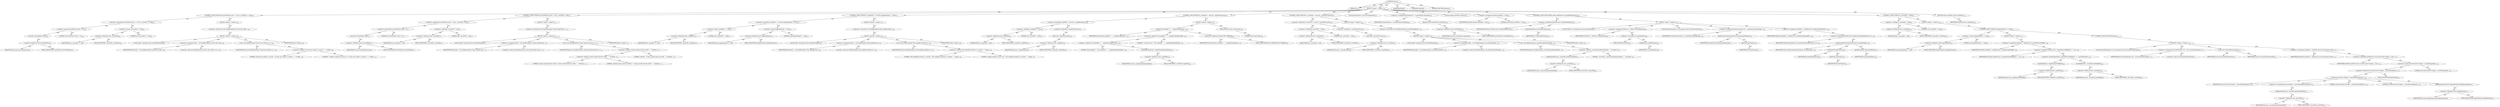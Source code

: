digraph "eval" {  
"111669149703" [label = <(METHOD,eval)<SUB>167</SUB>> ]
"115964116993" [label = <(PARAM,this)<SUB>167</SUB>> ]
"25769803785" [label = <(BLOCK,&lt;empty&gt;,&lt;empty&gt;)<SUB>167</SUB>> ]
"47244640257" [label = <(CONTROL_STRUCTURE,IF,if (sourceFileSets.size() == 0 &amp;&amp; _sourceFile == null))<SUB>168</SUB>> ]
"30064771100" [label = <(&lt;operator&gt;.logicalAnd,sourceFileSets.size() == 0 &amp;&amp; _sourceFile == null)<SUB>168</SUB>> ]
"30064771101" [label = <(&lt;operator&gt;.equals,sourceFileSets.size() == 0)<SUB>168</SUB>> ]
"30064771102" [label = <(size,this.sourceFileSets.size())<SUB>168</SUB>> ]
"30064771103" [label = <(&lt;operator&gt;.fieldAccess,this.sourceFileSets)<SUB>168</SUB>> ]
"68719476769" [label = <(IDENTIFIER,this,this.sourceFileSets.size())> ]
"55834574859" [label = <(FIELD_IDENTIFIER,sourceFileSets,sourceFileSets)<SUB>168</SUB>> ]
"90194313220" [label = <(LITERAL,0,sourceFileSets.size() == 0)<SUB>168</SUB>> ]
"30064771104" [label = <(&lt;operator&gt;.equals,_sourceFile == null)<SUB>168</SUB>> ]
"30064771105" [label = <(&lt;operator&gt;.fieldAccess,this._sourceFile)<SUB>168</SUB>> ]
"68719476770" [label = <(IDENTIFIER,this,_sourceFile == null)> ]
"55834574860" [label = <(FIELD_IDENTIFIER,_sourceFile,_sourceFile)<SUB>168</SUB>> ]
"90194313221" [label = <(LITERAL,null,_sourceFile == null)<SUB>168</SUB>> ]
"25769803786" [label = <(BLOCK,&lt;empty&gt;,&lt;empty&gt;)<SUB>168</SUB>> ]
"30064771106" [label = <(&lt;operator&gt;.throw,throw new BuildException(&quot;At least one srcfile ...)<SUB>169</SUB>> ]
"25769803787" [label = <(BLOCK,&lt;empty&gt;,&lt;empty&gt;)<SUB>169</SUB>> ]
"94489280513" [label = <(LOCAL,$obj1: org.apache.tools.ant.BuildException)<SUB>169</SUB>> ]
"30064771107" [label = <(&lt;operator&gt;.assignment,$obj1 = new BuildException(&quot;At least one srcfil...)<SUB>169</SUB>> ]
"68719476771" [label = <(IDENTIFIER,$obj1,$obj1 = new BuildException(&quot;At least one srcfil...)<SUB>169</SUB>> ]
"30064771108" [label = <(&lt;operator&gt;.alloc,new BuildException(&quot;At least one srcfile or a n...)<SUB>169</SUB>> ]
"30064771109" [label = <(&lt;init&gt;,new BuildException(&quot;At least one srcfile or a n...)<SUB>169</SUB>> ]
"68719476772" [label = <(IDENTIFIER,$obj1,new BuildException(&quot;At least one srcfile or a n...)<SUB>169</SUB>> ]
"30064771110" [label = <(&lt;operator&gt;.addition,&quot;At least one srcfile or a nested &quot; + &quot;&lt;srcfile...)<SUB>169</SUB>> ]
"90194313222" [label = <(LITERAL,&quot;At least one srcfile or a nested &quot;,&quot;At least one srcfile or a nested &quot; + &quot;&lt;srcfile...)<SUB>169</SUB>> ]
"90194313223" [label = <(LITERAL,&quot;&lt;srcfiles&gt; element must be set.&quot;,&quot;At least one srcfile or a nested &quot; + &quot;&lt;srcfile...)<SUB>170</SUB>> ]
"68719476773" [label = <(IDENTIFIER,$obj1,&lt;empty&gt;)<SUB>169</SUB>> ]
"47244640258" [label = <(CONTROL_STRUCTURE,IF,if (sourceFileSets.size() &gt; 0 &amp;&amp; _sourceFile != null))<SUB>173</SUB>> ]
"30064771111" [label = <(&lt;operator&gt;.logicalAnd,sourceFileSets.size() &gt; 0 &amp;&amp; _sourceFile != null)<SUB>173</SUB>> ]
"30064771112" [label = <(&lt;operator&gt;.greaterThan,sourceFileSets.size() &gt; 0)<SUB>173</SUB>> ]
"30064771113" [label = <(size,this.sourceFileSets.size())<SUB>173</SUB>> ]
"30064771114" [label = <(&lt;operator&gt;.fieldAccess,this.sourceFileSets)<SUB>173</SUB>> ]
"68719476774" [label = <(IDENTIFIER,this,this.sourceFileSets.size())> ]
"55834574861" [label = <(FIELD_IDENTIFIER,sourceFileSets,sourceFileSets)<SUB>173</SUB>> ]
"90194313224" [label = <(LITERAL,0,sourceFileSets.size() &gt; 0)<SUB>173</SUB>> ]
"30064771115" [label = <(&lt;operator&gt;.notEquals,_sourceFile != null)<SUB>173</SUB>> ]
"30064771116" [label = <(&lt;operator&gt;.fieldAccess,this._sourceFile)<SUB>173</SUB>> ]
"68719476775" [label = <(IDENTIFIER,this,_sourceFile != null)> ]
"55834574862" [label = <(FIELD_IDENTIFIER,_sourceFile,_sourceFile)<SUB>173</SUB>> ]
"90194313225" [label = <(LITERAL,null,_sourceFile != null)<SUB>173</SUB>> ]
"25769803788" [label = <(BLOCK,&lt;empty&gt;,&lt;empty&gt;)<SUB>173</SUB>> ]
"30064771117" [label = <(&lt;operator&gt;.throw,throw new BuildException(&quot;Cannot specify both t...)<SUB>174</SUB>> ]
"25769803789" [label = <(BLOCK,&lt;empty&gt;,&lt;empty&gt;)<SUB>174</SUB>> ]
"94489280514" [label = <(LOCAL,$obj2: org.apache.tools.ant.BuildException)<SUB>174</SUB>> ]
"30064771118" [label = <(&lt;operator&gt;.assignment,$obj2 = new BuildException(&quot;Cannot specify both...)<SUB>174</SUB>> ]
"68719476776" [label = <(IDENTIFIER,$obj2,$obj2 = new BuildException(&quot;Cannot specify both...)<SUB>174</SUB>> ]
"30064771119" [label = <(&lt;operator&gt;.alloc,new BuildException(&quot;Cannot specify both the src...)<SUB>174</SUB>> ]
"30064771120" [label = <(&lt;init&gt;,new BuildException(&quot;Cannot specify both the src...)<SUB>174</SUB>> ]
"68719476777" [label = <(IDENTIFIER,$obj2,new BuildException(&quot;Cannot specify both the src...)<SUB>174</SUB>> ]
"30064771121" [label = <(&lt;operator&gt;.addition,&quot;Cannot specify both the srcfile &quot; + &quot;attribute...)<SUB>174</SUB>> ]
"30064771122" [label = <(&lt;operator&gt;.addition,&quot;Cannot specify both the srcfile &quot; + &quot;attribute...)<SUB>174</SUB>> ]
"90194313226" [label = <(LITERAL,&quot;Cannot specify both the srcfile &quot;,&quot;Cannot specify both the srcfile &quot; + &quot;attribute...)<SUB>174</SUB>> ]
"90194313227" [label = <(LITERAL,&quot;attribute and a nested &lt;srcfiles&gt; &quot;,&quot;Cannot specify both the srcfile &quot; + &quot;attribute...)<SUB>175</SUB>> ]
"90194313228" [label = <(LITERAL,&quot;element.&quot;,&quot;Cannot specify both the srcfile &quot; + &quot;attribute...)<SUB>176</SUB>> ]
"68719476778" [label = <(IDENTIFIER,$obj2,&lt;empty&gt;)<SUB>174</SUB>> ]
"47244640259" [label = <(CONTROL_STRUCTURE,IF,if (_targetFile == null &amp;&amp; mapperElement == null))<SUB>179</SUB>> ]
"30064771123" [label = <(&lt;operator&gt;.logicalAnd,_targetFile == null &amp;&amp; mapperElement == null)<SUB>179</SUB>> ]
"30064771124" [label = <(&lt;operator&gt;.equals,_targetFile == null)<SUB>179</SUB>> ]
"30064771125" [label = <(&lt;operator&gt;.fieldAccess,this._targetFile)<SUB>179</SUB>> ]
"68719476779" [label = <(IDENTIFIER,this,_targetFile == null)> ]
"55834574863" [label = <(FIELD_IDENTIFIER,_targetFile,_targetFile)<SUB>179</SUB>> ]
"90194313229" [label = <(LITERAL,null,_targetFile == null)<SUB>179</SUB>> ]
"30064771126" [label = <(&lt;operator&gt;.equals,mapperElement == null)<SUB>179</SUB>> ]
"30064771127" [label = <(&lt;operator&gt;.fieldAccess,this.mapperElement)<SUB>179</SUB>> ]
"68719476780" [label = <(IDENTIFIER,this,mapperElement == null)> ]
"55834574864" [label = <(FIELD_IDENTIFIER,mapperElement,mapperElement)<SUB>179</SUB>> ]
"90194313230" [label = <(LITERAL,null,mapperElement == null)<SUB>179</SUB>> ]
"25769803790" [label = <(BLOCK,&lt;empty&gt;,&lt;empty&gt;)<SUB>179</SUB>> ]
"30064771128" [label = <(&lt;operator&gt;.throw,throw new BuildException(&quot;The targetfile attrib...)<SUB>180</SUB>> ]
"25769803791" [label = <(BLOCK,&lt;empty&gt;,&lt;empty&gt;)<SUB>180</SUB>> ]
"94489280515" [label = <(LOCAL,$obj3: org.apache.tools.ant.BuildException)<SUB>180</SUB>> ]
"30064771129" [label = <(&lt;operator&gt;.assignment,$obj3 = new BuildException(&quot;The targetfile attr...)<SUB>180</SUB>> ]
"68719476781" [label = <(IDENTIFIER,$obj3,$obj3 = new BuildException(&quot;The targetfile attr...)<SUB>180</SUB>> ]
"30064771130" [label = <(&lt;operator&gt;.alloc,new BuildException(&quot;The targetfile attribute or...)<SUB>180</SUB>> ]
"30064771131" [label = <(&lt;init&gt;,new BuildException(&quot;The targetfile attribute or...)<SUB>180</SUB>> ]
"68719476782" [label = <(IDENTIFIER,$obj3,new BuildException(&quot;The targetfile attribute or...)<SUB>180</SUB>> ]
"30064771132" [label = <(&lt;operator&gt;.addition,&quot;The targetfile attribute or a nested &quot; + &quot;mapp...)<SUB>180</SUB>> ]
"90194313231" [label = <(LITERAL,&quot;The targetfile attribute or a nested &quot;,&quot;The targetfile attribute or a nested &quot; + &quot;mapp...)<SUB>180</SUB>> ]
"90194313232" [label = <(LITERAL,&quot;mapper element must be set.&quot;,&quot;The targetfile attribute or a nested &quot; + &quot;mapp...)<SUB>181</SUB>> ]
"68719476783" [label = <(IDENTIFIER,$obj3,&lt;empty&gt;)<SUB>180</SUB>> ]
"47244640260" [label = <(CONTROL_STRUCTURE,IF,if (_targetFile != null &amp;&amp; !_targetFile.exists()))<SUB>185</SUB>> ]
"30064771133" [label = <(&lt;operator&gt;.logicalAnd,_targetFile != null &amp;&amp; !_targetFile.exists())<SUB>185</SUB>> ]
"30064771134" [label = <(&lt;operator&gt;.notEquals,_targetFile != null)<SUB>185</SUB>> ]
"30064771135" [label = <(&lt;operator&gt;.fieldAccess,this._targetFile)<SUB>185</SUB>> ]
"68719476784" [label = <(IDENTIFIER,this,_targetFile != null)> ]
"55834574865" [label = <(FIELD_IDENTIFIER,_targetFile,_targetFile)<SUB>185</SUB>> ]
"90194313233" [label = <(LITERAL,null,_targetFile != null)<SUB>185</SUB>> ]
"30064771136" [label = <(&lt;operator&gt;.logicalNot,!_targetFile.exists())<SUB>185</SUB>> ]
"30064771137" [label = <(exists,this._targetFile.exists())<SUB>185</SUB>> ]
"30064771138" [label = <(&lt;operator&gt;.fieldAccess,this._targetFile)<SUB>185</SUB>> ]
"68719476785" [label = <(IDENTIFIER,this,this._targetFile.exists())> ]
"55834574866" [label = <(FIELD_IDENTIFIER,_targetFile,_targetFile)<SUB>185</SUB>> ]
"25769803792" [label = <(BLOCK,&lt;empty&gt;,&lt;empty&gt;)<SUB>185</SUB>> ]
"30064771139" [label = <(log,log(&quot;The targetfile \&quot;&quot; + _targetFile.getAbsolu...)<SUB>186</SUB>> ]
"68719476738" [label = <(IDENTIFIER,this,log(&quot;The targetfile \&quot;&quot; + _targetFile.getAbsolu...)<SUB>186</SUB>> ]
"30064771140" [label = <(&lt;operator&gt;.addition,&quot;The targetfile \&quot;&quot; + _targetFile.getAbsolutePa...)<SUB>186</SUB>> ]
"30064771141" [label = <(&lt;operator&gt;.addition,&quot;The targetfile \&quot;&quot; + _targetFile.getAbsolutePa...)<SUB>186</SUB>> ]
"90194313234" [label = <(LITERAL,&quot;The targetfile \&quot;&quot;,&quot;The targetfile \&quot;&quot; + _targetFile.getAbsolutePa...)<SUB>186</SUB>> ]
"30064771142" [label = <(getAbsolutePath,this._targetFile.getAbsolutePath())<SUB>186</SUB>> ]
"30064771143" [label = <(&lt;operator&gt;.fieldAccess,this._targetFile)<SUB>186</SUB>> ]
"68719476786" [label = <(IDENTIFIER,this,this._targetFile.getAbsolutePath())> ]
"55834574867" [label = <(FIELD_IDENTIFIER,_targetFile,_targetFile)<SUB>186</SUB>> ]
"90194313235" [label = <(LITERAL,&quot;\&quot; does not exist.&quot;,&quot;The targetfile \&quot;&quot; + _targetFile.getAbsolutePa...)<SUB>187</SUB>> ]
"30064771144" [label = <(&lt;operator&gt;.fieldAccess,Project.MSG_VERBOSE)<SUB>187</SUB>> ]
"68719476787" [label = <(IDENTIFIER,Project,log(&quot;The targetfile \&quot;&quot; + _targetFile.getAbsolu...)<SUB>187</SUB>> ]
"55834574868" [label = <(FIELD_IDENTIFIER,MSG_VERBOSE,MSG_VERBOSE)<SUB>187</SUB>> ]
"146028888066" [label = <(RETURN,return false;,return false;)<SUB>188</SUB>> ]
"90194313236" [label = <(LITERAL,false,return false;)<SUB>188</SUB>> ]
"47244640261" [label = <(CONTROL_STRUCTURE,IF,if (_sourceFile != null &amp;&amp; !_sourceFile.exists()))<SUB>192</SUB>> ]
"30064771145" [label = <(&lt;operator&gt;.logicalAnd,_sourceFile != null &amp;&amp; !_sourceFile.exists())<SUB>192</SUB>> ]
"30064771146" [label = <(&lt;operator&gt;.notEquals,_sourceFile != null)<SUB>192</SUB>> ]
"30064771147" [label = <(&lt;operator&gt;.fieldAccess,this._sourceFile)<SUB>192</SUB>> ]
"68719476788" [label = <(IDENTIFIER,this,_sourceFile != null)> ]
"55834574869" [label = <(FIELD_IDENTIFIER,_sourceFile,_sourceFile)<SUB>192</SUB>> ]
"90194313237" [label = <(LITERAL,null,_sourceFile != null)<SUB>192</SUB>> ]
"30064771148" [label = <(&lt;operator&gt;.logicalNot,!_sourceFile.exists())<SUB>192</SUB>> ]
"30064771149" [label = <(exists,this._sourceFile.exists())<SUB>192</SUB>> ]
"30064771150" [label = <(&lt;operator&gt;.fieldAccess,this._sourceFile)<SUB>192</SUB>> ]
"68719476789" [label = <(IDENTIFIER,this,this._sourceFile.exists())> ]
"55834574870" [label = <(FIELD_IDENTIFIER,_sourceFile,_sourceFile)<SUB>192</SUB>> ]
"25769803793" [label = <(BLOCK,&lt;empty&gt;,&lt;empty&gt;)<SUB>192</SUB>> ]
"30064771151" [label = <(&lt;operator&gt;.throw,throw new BuildException(_sourceFile.getAbsolut...)<SUB>193</SUB>> ]
"25769803794" [label = <(BLOCK,&lt;empty&gt;,&lt;empty&gt;)<SUB>193</SUB>> ]
"94489280516" [label = <(LOCAL,$obj4: org.apache.tools.ant.BuildException)<SUB>193</SUB>> ]
"30064771152" [label = <(&lt;operator&gt;.assignment,$obj4 = new BuildException(_sourceFile.getAbsol...)<SUB>193</SUB>> ]
"68719476790" [label = <(IDENTIFIER,$obj4,$obj4 = new BuildException(_sourceFile.getAbsol...)<SUB>193</SUB>> ]
"30064771153" [label = <(&lt;operator&gt;.alloc,new BuildException(_sourceFile.getAbsolutePath(...)<SUB>193</SUB>> ]
"30064771154" [label = <(&lt;init&gt;,new BuildException(_sourceFile.getAbsolutePath(...)<SUB>193</SUB>> ]
"68719476791" [label = <(IDENTIFIER,$obj4,new BuildException(_sourceFile.getAbsolutePath(...)<SUB>193</SUB>> ]
"30064771155" [label = <(&lt;operator&gt;.addition,_sourceFile.getAbsolutePath() + &quot; not found.&quot;)<SUB>193</SUB>> ]
"30064771156" [label = <(getAbsolutePath,this._sourceFile.getAbsolutePath())<SUB>193</SUB>> ]
"30064771157" [label = <(&lt;operator&gt;.fieldAccess,this._sourceFile)<SUB>193</SUB>> ]
"68719476792" [label = <(IDENTIFIER,this,this._sourceFile.getAbsolutePath())> ]
"55834574871" [label = <(FIELD_IDENTIFIER,_sourceFile,_sourceFile)<SUB>193</SUB>> ]
"90194313238" [label = <(LITERAL,&quot; not found.&quot;,_sourceFile.getAbsolutePath() + &quot; not found.&quot;)<SUB>194</SUB>> ]
"68719476793" [label = <(IDENTIFIER,$obj4,&lt;empty&gt;)<SUB>193</SUB>> ]
"94489280517" [label = <(LOCAL,Enumeration e: java.util.Enumeration)<SUB>197</SUB>> ]
"30064771158" [label = <(&lt;operator&gt;.assignment,Enumeration e = sourceFileSets.elements())<SUB>197</SUB>> ]
"68719476794" [label = <(IDENTIFIER,e,Enumeration e = sourceFileSets.elements())<SUB>197</SUB>> ]
"30064771159" [label = <(elements,this.sourceFileSets.elements())<SUB>197</SUB>> ]
"30064771160" [label = <(&lt;operator&gt;.fieldAccess,this.sourceFileSets)<SUB>197</SUB>> ]
"68719476795" [label = <(IDENTIFIER,this,this.sourceFileSets.elements())> ]
"55834574872" [label = <(FIELD_IDENTIFIER,sourceFileSets,sourceFileSets)<SUB>197</SUB>> ]
"94489280518" [label = <(LOCAL,boolean upToDate: boolean)<SUB>198</SUB>> ]
"30064771161" [label = <(&lt;operator&gt;.assignment,boolean upToDate = true)<SUB>198</SUB>> ]
"68719476796" [label = <(IDENTIFIER,upToDate,boolean upToDate = true)<SUB>198</SUB>> ]
"90194313239" [label = <(LITERAL,true,boolean upToDate = true)<SUB>198</SUB>> ]
"47244640262" [label = <(CONTROL_STRUCTURE,WHILE,while (upToDate &amp;&amp; e.hasMoreElements()))<SUB>199</SUB>> ]
"30064771162" [label = <(&lt;operator&gt;.logicalAnd,upToDate &amp;&amp; e.hasMoreElements())<SUB>199</SUB>> ]
"68719476797" [label = <(IDENTIFIER,upToDate,upToDate &amp;&amp; e.hasMoreElements())<SUB>199</SUB>> ]
"30064771163" [label = <(hasMoreElements,e.hasMoreElements())<SUB>199</SUB>> ]
"68719476798" [label = <(IDENTIFIER,e,e.hasMoreElements())<SUB>199</SUB>> ]
"25769803795" [label = <(BLOCK,&lt;empty&gt;,&lt;empty&gt;)<SUB>199</SUB>> ]
"94489280519" [label = <(LOCAL,FileSet fs: org.apache.tools.ant.types.FileSet)<SUB>200</SUB>> ]
"30064771164" [label = <(&lt;operator&gt;.assignment,FileSet fs = (FileSet) e.nextElement())<SUB>200</SUB>> ]
"68719476799" [label = <(IDENTIFIER,fs,FileSet fs = (FileSet) e.nextElement())<SUB>200</SUB>> ]
"30064771165" [label = <(&lt;operator&gt;.cast,(FileSet) e.nextElement())<SUB>200</SUB>> ]
"180388626432" [label = <(TYPE_REF,FileSet,FileSet)<SUB>200</SUB>> ]
"30064771166" [label = <(nextElement,e.nextElement())<SUB>200</SUB>> ]
"68719476800" [label = <(IDENTIFIER,e,e.nextElement())<SUB>200</SUB>> ]
"94489280520" [label = <(LOCAL,DirectoryScanner ds: org.apache.tools.ant.DirectoryScanner)<SUB>201</SUB>> ]
"30064771167" [label = <(&lt;operator&gt;.assignment,DirectoryScanner ds = fs.getDirectoryScanner(ge...)<SUB>201</SUB>> ]
"68719476801" [label = <(IDENTIFIER,ds,DirectoryScanner ds = fs.getDirectoryScanner(ge...)<SUB>201</SUB>> ]
"30064771168" [label = <(getDirectoryScanner,getDirectoryScanner(getProject()))<SUB>201</SUB>> ]
"68719476802" [label = <(IDENTIFIER,fs,getDirectoryScanner(getProject()))<SUB>201</SUB>> ]
"30064771169" [label = <(getProject,getProject())<SUB>201</SUB>> ]
"68719476739" [label = <(IDENTIFIER,this,getProject())<SUB>201</SUB>> ]
"30064771170" [label = <(&lt;operator&gt;.assignment,upToDate = upToDate &amp;&amp; scanDir(fs.getDir(getPro...)<SUB>202</SUB>> ]
"68719476803" [label = <(IDENTIFIER,upToDate,upToDate = upToDate &amp;&amp; scanDir(fs.getDir(getPro...)<SUB>202</SUB>> ]
"30064771171" [label = <(&lt;operator&gt;.logicalAnd,upToDate &amp;&amp; scanDir(fs.getDir(getProject()), ds...)<SUB>202</SUB>> ]
"68719476804" [label = <(IDENTIFIER,upToDate,upToDate &amp;&amp; scanDir(fs.getDir(getProject()), ds...)<SUB>202</SUB>> ]
"30064771172" [label = <(scanDir,scanDir(fs.getDir(getProject()), ds.getIncluded...)<SUB>202</SUB>> ]
"68719476741" [label = <(IDENTIFIER,this,scanDir(fs.getDir(getProject()), ds.getIncluded...)<SUB>202</SUB>> ]
"30064771173" [label = <(getDir,getDir(getProject()))<SUB>202</SUB>> ]
"68719476805" [label = <(IDENTIFIER,fs,getDir(getProject()))<SUB>202</SUB>> ]
"30064771174" [label = <(getProject,getProject())<SUB>202</SUB>> ]
"68719476740" [label = <(IDENTIFIER,this,getProject())<SUB>202</SUB>> ]
"30064771175" [label = <(getIncludedFiles,getIncludedFiles())<SUB>203</SUB>> ]
"68719476806" [label = <(IDENTIFIER,ds,getIncludedFiles())<SUB>203</SUB>> ]
"47244640263" [label = <(CONTROL_STRUCTURE,IF,if (_sourceFile != null))<SUB>206</SUB>> ]
"30064771176" [label = <(&lt;operator&gt;.notEquals,_sourceFile != null)<SUB>206</SUB>> ]
"30064771177" [label = <(&lt;operator&gt;.fieldAccess,this._sourceFile)<SUB>206</SUB>> ]
"68719476807" [label = <(IDENTIFIER,this,_sourceFile != null)> ]
"55834574873" [label = <(FIELD_IDENTIFIER,_sourceFile,_sourceFile)<SUB>206</SUB>> ]
"90194313240" [label = <(LITERAL,null,_sourceFile != null)<SUB>206</SUB>> ]
"25769803796" [label = <(BLOCK,&lt;empty&gt;,&lt;empty&gt;)<SUB>206</SUB>> ]
"47244640264" [label = <(CONTROL_STRUCTURE,IF,if (mapperElement == null))<SUB>207</SUB>> ]
"30064771178" [label = <(&lt;operator&gt;.equals,mapperElement == null)<SUB>207</SUB>> ]
"30064771179" [label = <(&lt;operator&gt;.fieldAccess,this.mapperElement)<SUB>207</SUB>> ]
"68719476808" [label = <(IDENTIFIER,this,mapperElement == null)> ]
"55834574874" [label = <(FIELD_IDENTIFIER,mapperElement,mapperElement)<SUB>207</SUB>> ]
"90194313241" [label = <(LITERAL,null,mapperElement == null)<SUB>207</SUB>> ]
"25769803797" [label = <(BLOCK,&lt;empty&gt;,&lt;empty&gt;)<SUB>207</SUB>> ]
"30064771180" [label = <(&lt;operator&gt;.assignment,upToDate = upToDate &amp;&amp; (_targetFile.lastModifie...)<SUB>208</SUB>> ]
"68719476809" [label = <(IDENTIFIER,upToDate,upToDate = upToDate &amp;&amp; (_targetFile.lastModifie...)<SUB>208</SUB>> ]
"30064771181" [label = <(&lt;operator&gt;.logicalAnd,upToDate &amp;&amp; (_targetFile.lastModified() &gt;= _sou...)<SUB>208</SUB>> ]
"68719476810" [label = <(IDENTIFIER,upToDate,upToDate &amp;&amp; (_targetFile.lastModified() &gt;= _sou...)<SUB>208</SUB>> ]
"30064771182" [label = <(&lt;operator&gt;.greaterEqualsThan,_targetFile.lastModified() &gt;= _sourceFile.lastM...)<SUB>209</SUB>> ]
"30064771183" [label = <(lastModified,this._targetFile.lastModified())<SUB>209</SUB>> ]
"30064771184" [label = <(&lt;operator&gt;.fieldAccess,this._targetFile)<SUB>209</SUB>> ]
"68719476811" [label = <(IDENTIFIER,this,this._targetFile.lastModified())> ]
"55834574875" [label = <(FIELD_IDENTIFIER,_targetFile,_targetFile)<SUB>209</SUB>> ]
"30064771185" [label = <(lastModified,this._sourceFile.lastModified())<SUB>209</SUB>> ]
"30064771186" [label = <(&lt;operator&gt;.fieldAccess,this._sourceFile)<SUB>209</SUB>> ]
"68719476812" [label = <(IDENTIFIER,this,this._sourceFile.lastModified())> ]
"55834574876" [label = <(FIELD_IDENTIFIER,_sourceFile,_sourceFile)<SUB>209</SUB>> ]
"47244640265" [label = <(CONTROL_STRUCTURE,ELSE,else)<SUB>210</SUB>> ]
"25769803798" [label = <(BLOCK,&lt;empty&gt;,&lt;empty&gt;)<SUB>210</SUB>> ]
"94489280521" [label = <(LOCAL,SourceFileScanner sfs: org.apache.tools.ant.util.SourceFileScanner)<SUB>211</SUB>> ]
"30064771187" [label = <(&lt;operator&gt;.assignment,SourceFileScanner sfs = new SourceFileScanner(t...)<SUB>211</SUB>> ]
"68719476813" [label = <(IDENTIFIER,sfs,SourceFileScanner sfs = new SourceFileScanner(t...)<SUB>211</SUB>> ]
"30064771188" [label = <(&lt;operator&gt;.alloc,new SourceFileScanner(this))<SUB>211</SUB>> ]
"30064771189" [label = <(&lt;init&gt;,new SourceFileScanner(this))<SUB>211</SUB>> ]
"68719476814" [label = <(IDENTIFIER,sfs,new SourceFileScanner(this))<SUB>211</SUB>> ]
"68719476742" [label = <(IDENTIFIER,this,new SourceFileScanner(this))<SUB>211</SUB>> ]
"30064771190" [label = <(&lt;operator&gt;.assignment,upToDate = upToDate &amp;&amp; (sfs.restrict(new String...)<SUB>212</SUB>> ]
"68719476815" [label = <(IDENTIFIER,upToDate,upToDate = upToDate &amp;&amp; (sfs.restrict(new String...)<SUB>212</SUB>> ]
"30064771191" [label = <(&lt;operator&gt;.logicalAnd,upToDate &amp;&amp; (sfs.restrict(new String[] { _sourc...)<SUB>212</SUB>> ]
"68719476816" [label = <(IDENTIFIER,upToDate,upToDate &amp;&amp; (sfs.restrict(new String[] { _sourc...)<SUB>212</SUB>> ]
"30064771192" [label = <(&lt;operator&gt;.equals,sfs.restrict(new String[] { _sourceFile.getAbso...)<SUB>213</SUB>> ]
"30064771193" [label = <(&lt;operator&gt;.fieldAccess,sfs.restrict(new String[] { _sourceFile.getAbso...)<SUB>213</SUB>> ]
"30064771194" [label = <(restrict,restrict(new String[] { _sourceFile.getAbsolute...)<SUB>213</SUB>> ]
"68719476817" [label = <(IDENTIFIER,sfs,restrict(new String[] { _sourceFile.getAbsolute...)<SUB>213</SUB>> ]
"30064771195" [label = <(&lt;operator&gt;.arrayInitializer,new String[] { _sourceFile.getAbsolutePath() })<SUB>213</SUB>> ]
"30064771196" [label = <(getAbsolutePath,this._sourceFile.getAbsolutePath())<SUB>213</SUB>> ]
"30064771197" [label = <(&lt;operator&gt;.fieldAccess,this._sourceFile)<SUB>213</SUB>> ]
"68719476818" [label = <(IDENTIFIER,this,this._sourceFile.getAbsolutePath())> ]
"55834574877" [label = <(FIELD_IDENTIFIER,_sourceFile,_sourceFile)<SUB>213</SUB>> ]
"90194313242" [label = <(LITERAL,null,restrict(new String[] { _sourceFile.getAbsolute...)<SUB>214</SUB>> ]
"90194313243" [label = <(LITERAL,null,restrict(new String[] { _sourceFile.getAbsolute...)<SUB>214</SUB>> ]
"30064771198" [label = <(getImplementation,this.mapperElement.getImplementation())<SUB>215</SUB>> ]
"30064771199" [label = <(&lt;operator&gt;.fieldAccess,this.mapperElement)<SUB>215</SUB>> ]
"68719476819" [label = <(IDENTIFIER,this,this.mapperElement.getImplementation())> ]
"55834574878" [label = <(FIELD_IDENTIFIER,mapperElement,mapperElement)<SUB>215</SUB>> ]
"55834574879" [label = <(FIELD_IDENTIFIER,length,length)<SUB>215</SUB>> ]
"90194313244" [label = <(LITERAL,0,sfs.restrict(new String[] { _sourceFile.getAbso...)<SUB>215</SUB>> ]
"146028888067" [label = <(RETURN,return upToDate;,return upToDate;)<SUB>218</SUB>> ]
"68719476820" [label = <(IDENTIFIER,upToDate,return upToDate;)<SUB>218</SUB>> ]
"133143986196" [label = <(MODIFIER,PUBLIC)> ]
"133143986197" [label = <(MODIFIER,VIRTUAL)> ]
"128849018887" [label = <(METHOD_RETURN,boolean)<SUB>167</SUB>> ]
  "111669149703" -> "115964116993"  [ label = "AST: "] 
  "111669149703" -> "25769803785"  [ label = "AST: "] 
  "111669149703" -> "133143986196"  [ label = "AST: "] 
  "111669149703" -> "133143986197"  [ label = "AST: "] 
  "111669149703" -> "128849018887"  [ label = "AST: "] 
  "25769803785" -> "47244640257"  [ label = "AST: "] 
  "25769803785" -> "47244640258"  [ label = "AST: "] 
  "25769803785" -> "47244640259"  [ label = "AST: "] 
  "25769803785" -> "47244640260"  [ label = "AST: "] 
  "25769803785" -> "47244640261"  [ label = "AST: "] 
  "25769803785" -> "94489280517"  [ label = "AST: "] 
  "25769803785" -> "30064771158"  [ label = "AST: "] 
  "25769803785" -> "94489280518"  [ label = "AST: "] 
  "25769803785" -> "30064771161"  [ label = "AST: "] 
  "25769803785" -> "47244640262"  [ label = "AST: "] 
  "25769803785" -> "47244640263"  [ label = "AST: "] 
  "25769803785" -> "146028888067"  [ label = "AST: "] 
  "47244640257" -> "30064771100"  [ label = "AST: "] 
  "47244640257" -> "25769803786"  [ label = "AST: "] 
  "30064771100" -> "30064771101"  [ label = "AST: "] 
  "30064771100" -> "30064771104"  [ label = "AST: "] 
  "30064771101" -> "30064771102"  [ label = "AST: "] 
  "30064771101" -> "90194313220"  [ label = "AST: "] 
  "30064771102" -> "30064771103"  [ label = "AST: "] 
  "30064771103" -> "68719476769"  [ label = "AST: "] 
  "30064771103" -> "55834574859"  [ label = "AST: "] 
  "30064771104" -> "30064771105"  [ label = "AST: "] 
  "30064771104" -> "90194313221"  [ label = "AST: "] 
  "30064771105" -> "68719476770"  [ label = "AST: "] 
  "30064771105" -> "55834574860"  [ label = "AST: "] 
  "25769803786" -> "30064771106"  [ label = "AST: "] 
  "30064771106" -> "25769803787"  [ label = "AST: "] 
  "25769803787" -> "94489280513"  [ label = "AST: "] 
  "25769803787" -> "30064771107"  [ label = "AST: "] 
  "25769803787" -> "30064771109"  [ label = "AST: "] 
  "25769803787" -> "68719476773"  [ label = "AST: "] 
  "30064771107" -> "68719476771"  [ label = "AST: "] 
  "30064771107" -> "30064771108"  [ label = "AST: "] 
  "30064771109" -> "68719476772"  [ label = "AST: "] 
  "30064771109" -> "30064771110"  [ label = "AST: "] 
  "30064771110" -> "90194313222"  [ label = "AST: "] 
  "30064771110" -> "90194313223"  [ label = "AST: "] 
  "47244640258" -> "30064771111"  [ label = "AST: "] 
  "47244640258" -> "25769803788"  [ label = "AST: "] 
  "30064771111" -> "30064771112"  [ label = "AST: "] 
  "30064771111" -> "30064771115"  [ label = "AST: "] 
  "30064771112" -> "30064771113"  [ label = "AST: "] 
  "30064771112" -> "90194313224"  [ label = "AST: "] 
  "30064771113" -> "30064771114"  [ label = "AST: "] 
  "30064771114" -> "68719476774"  [ label = "AST: "] 
  "30064771114" -> "55834574861"  [ label = "AST: "] 
  "30064771115" -> "30064771116"  [ label = "AST: "] 
  "30064771115" -> "90194313225"  [ label = "AST: "] 
  "30064771116" -> "68719476775"  [ label = "AST: "] 
  "30064771116" -> "55834574862"  [ label = "AST: "] 
  "25769803788" -> "30064771117"  [ label = "AST: "] 
  "30064771117" -> "25769803789"  [ label = "AST: "] 
  "25769803789" -> "94489280514"  [ label = "AST: "] 
  "25769803789" -> "30064771118"  [ label = "AST: "] 
  "25769803789" -> "30064771120"  [ label = "AST: "] 
  "25769803789" -> "68719476778"  [ label = "AST: "] 
  "30064771118" -> "68719476776"  [ label = "AST: "] 
  "30064771118" -> "30064771119"  [ label = "AST: "] 
  "30064771120" -> "68719476777"  [ label = "AST: "] 
  "30064771120" -> "30064771121"  [ label = "AST: "] 
  "30064771121" -> "30064771122"  [ label = "AST: "] 
  "30064771121" -> "90194313228"  [ label = "AST: "] 
  "30064771122" -> "90194313226"  [ label = "AST: "] 
  "30064771122" -> "90194313227"  [ label = "AST: "] 
  "47244640259" -> "30064771123"  [ label = "AST: "] 
  "47244640259" -> "25769803790"  [ label = "AST: "] 
  "30064771123" -> "30064771124"  [ label = "AST: "] 
  "30064771123" -> "30064771126"  [ label = "AST: "] 
  "30064771124" -> "30064771125"  [ label = "AST: "] 
  "30064771124" -> "90194313229"  [ label = "AST: "] 
  "30064771125" -> "68719476779"  [ label = "AST: "] 
  "30064771125" -> "55834574863"  [ label = "AST: "] 
  "30064771126" -> "30064771127"  [ label = "AST: "] 
  "30064771126" -> "90194313230"  [ label = "AST: "] 
  "30064771127" -> "68719476780"  [ label = "AST: "] 
  "30064771127" -> "55834574864"  [ label = "AST: "] 
  "25769803790" -> "30064771128"  [ label = "AST: "] 
  "30064771128" -> "25769803791"  [ label = "AST: "] 
  "25769803791" -> "94489280515"  [ label = "AST: "] 
  "25769803791" -> "30064771129"  [ label = "AST: "] 
  "25769803791" -> "30064771131"  [ label = "AST: "] 
  "25769803791" -> "68719476783"  [ label = "AST: "] 
  "30064771129" -> "68719476781"  [ label = "AST: "] 
  "30064771129" -> "30064771130"  [ label = "AST: "] 
  "30064771131" -> "68719476782"  [ label = "AST: "] 
  "30064771131" -> "30064771132"  [ label = "AST: "] 
  "30064771132" -> "90194313231"  [ label = "AST: "] 
  "30064771132" -> "90194313232"  [ label = "AST: "] 
  "47244640260" -> "30064771133"  [ label = "AST: "] 
  "47244640260" -> "25769803792"  [ label = "AST: "] 
  "30064771133" -> "30064771134"  [ label = "AST: "] 
  "30064771133" -> "30064771136"  [ label = "AST: "] 
  "30064771134" -> "30064771135"  [ label = "AST: "] 
  "30064771134" -> "90194313233"  [ label = "AST: "] 
  "30064771135" -> "68719476784"  [ label = "AST: "] 
  "30064771135" -> "55834574865"  [ label = "AST: "] 
  "30064771136" -> "30064771137"  [ label = "AST: "] 
  "30064771137" -> "30064771138"  [ label = "AST: "] 
  "30064771138" -> "68719476785"  [ label = "AST: "] 
  "30064771138" -> "55834574866"  [ label = "AST: "] 
  "25769803792" -> "30064771139"  [ label = "AST: "] 
  "25769803792" -> "146028888066"  [ label = "AST: "] 
  "30064771139" -> "68719476738"  [ label = "AST: "] 
  "30064771139" -> "30064771140"  [ label = "AST: "] 
  "30064771139" -> "30064771144"  [ label = "AST: "] 
  "30064771140" -> "30064771141"  [ label = "AST: "] 
  "30064771140" -> "90194313235"  [ label = "AST: "] 
  "30064771141" -> "90194313234"  [ label = "AST: "] 
  "30064771141" -> "30064771142"  [ label = "AST: "] 
  "30064771142" -> "30064771143"  [ label = "AST: "] 
  "30064771143" -> "68719476786"  [ label = "AST: "] 
  "30064771143" -> "55834574867"  [ label = "AST: "] 
  "30064771144" -> "68719476787"  [ label = "AST: "] 
  "30064771144" -> "55834574868"  [ label = "AST: "] 
  "146028888066" -> "90194313236"  [ label = "AST: "] 
  "47244640261" -> "30064771145"  [ label = "AST: "] 
  "47244640261" -> "25769803793"  [ label = "AST: "] 
  "30064771145" -> "30064771146"  [ label = "AST: "] 
  "30064771145" -> "30064771148"  [ label = "AST: "] 
  "30064771146" -> "30064771147"  [ label = "AST: "] 
  "30064771146" -> "90194313237"  [ label = "AST: "] 
  "30064771147" -> "68719476788"  [ label = "AST: "] 
  "30064771147" -> "55834574869"  [ label = "AST: "] 
  "30064771148" -> "30064771149"  [ label = "AST: "] 
  "30064771149" -> "30064771150"  [ label = "AST: "] 
  "30064771150" -> "68719476789"  [ label = "AST: "] 
  "30064771150" -> "55834574870"  [ label = "AST: "] 
  "25769803793" -> "30064771151"  [ label = "AST: "] 
  "30064771151" -> "25769803794"  [ label = "AST: "] 
  "25769803794" -> "94489280516"  [ label = "AST: "] 
  "25769803794" -> "30064771152"  [ label = "AST: "] 
  "25769803794" -> "30064771154"  [ label = "AST: "] 
  "25769803794" -> "68719476793"  [ label = "AST: "] 
  "30064771152" -> "68719476790"  [ label = "AST: "] 
  "30064771152" -> "30064771153"  [ label = "AST: "] 
  "30064771154" -> "68719476791"  [ label = "AST: "] 
  "30064771154" -> "30064771155"  [ label = "AST: "] 
  "30064771155" -> "30064771156"  [ label = "AST: "] 
  "30064771155" -> "90194313238"  [ label = "AST: "] 
  "30064771156" -> "30064771157"  [ label = "AST: "] 
  "30064771157" -> "68719476792"  [ label = "AST: "] 
  "30064771157" -> "55834574871"  [ label = "AST: "] 
  "30064771158" -> "68719476794"  [ label = "AST: "] 
  "30064771158" -> "30064771159"  [ label = "AST: "] 
  "30064771159" -> "30064771160"  [ label = "AST: "] 
  "30064771160" -> "68719476795"  [ label = "AST: "] 
  "30064771160" -> "55834574872"  [ label = "AST: "] 
  "30064771161" -> "68719476796"  [ label = "AST: "] 
  "30064771161" -> "90194313239"  [ label = "AST: "] 
  "47244640262" -> "30064771162"  [ label = "AST: "] 
  "47244640262" -> "25769803795"  [ label = "AST: "] 
  "30064771162" -> "68719476797"  [ label = "AST: "] 
  "30064771162" -> "30064771163"  [ label = "AST: "] 
  "30064771163" -> "68719476798"  [ label = "AST: "] 
  "25769803795" -> "94489280519"  [ label = "AST: "] 
  "25769803795" -> "30064771164"  [ label = "AST: "] 
  "25769803795" -> "94489280520"  [ label = "AST: "] 
  "25769803795" -> "30064771167"  [ label = "AST: "] 
  "25769803795" -> "30064771170"  [ label = "AST: "] 
  "30064771164" -> "68719476799"  [ label = "AST: "] 
  "30064771164" -> "30064771165"  [ label = "AST: "] 
  "30064771165" -> "180388626432"  [ label = "AST: "] 
  "30064771165" -> "30064771166"  [ label = "AST: "] 
  "30064771166" -> "68719476800"  [ label = "AST: "] 
  "30064771167" -> "68719476801"  [ label = "AST: "] 
  "30064771167" -> "30064771168"  [ label = "AST: "] 
  "30064771168" -> "68719476802"  [ label = "AST: "] 
  "30064771168" -> "30064771169"  [ label = "AST: "] 
  "30064771169" -> "68719476739"  [ label = "AST: "] 
  "30064771170" -> "68719476803"  [ label = "AST: "] 
  "30064771170" -> "30064771171"  [ label = "AST: "] 
  "30064771171" -> "68719476804"  [ label = "AST: "] 
  "30064771171" -> "30064771172"  [ label = "AST: "] 
  "30064771172" -> "68719476741"  [ label = "AST: "] 
  "30064771172" -> "30064771173"  [ label = "AST: "] 
  "30064771172" -> "30064771175"  [ label = "AST: "] 
  "30064771173" -> "68719476805"  [ label = "AST: "] 
  "30064771173" -> "30064771174"  [ label = "AST: "] 
  "30064771174" -> "68719476740"  [ label = "AST: "] 
  "30064771175" -> "68719476806"  [ label = "AST: "] 
  "47244640263" -> "30064771176"  [ label = "AST: "] 
  "47244640263" -> "25769803796"  [ label = "AST: "] 
  "30064771176" -> "30064771177"  [ label = "AST: "] 
  "30064771176" -> "90194313240"  [ label = "AST: "] 
  "30064771177" -> "68719476807"  [ label = "AST: "] 
  "30064771177" -> "55834574873"  [ label = "AST: "] 
  "25769803796" -> "47244640264"  [ label = "AST: "] 
  "47244640264" -> "30064771178"  [ label = "AST: "] 
  "47244640264" -> "25769803797"  [ label = "AST: "] 
  "47244640264" -> "47244640265"  [ label = "AST: "] 
  "30064771178" -> "30064771179"  [ label = "AST: "] 
  "30064771178" -> "90194313241"  [ label = "AST: "] 
  "30064771179" -> "68719476808"  [ label = "AST: "] 
  "30064771179" -> "55834574874"  [ label = "AST: "] 
  "25769803797" -> "30064771180"  [ label = "AST: "] 
  "30064771180" -> "68719476809"  [ label = "AST: "] 
  "30064771180" -> "30064771181"  [ label = "AST: "] 
  "30064771181" -> "68719476810"  [ label = "AST: "] 
  "30064771181" -> "30064771182"  [ label = "AST: "] 
  "30064771182" -> "30064771183"  [ label = "AST: "] 
  "30064771182" -> "30064771185"  [ label = "AST: "] 
  "30064771183" -> "30064771184"  [ label = "AST: "] 
  "30064771184" -> "68719476811"  [ label = "AST: "] 
  "30064771184" -> "55834574875"  [ label = "AST: "] 
  "30064771185" -> "30064771186"  [ label = "AST: "] 
  "30064771186" -> "68719476812"  [ label = "AST: "] 
  "30064771186" -> "55834574876"  [ label = "AST: "] 
  "47244640265" -> "25769803798"  [ label = "AST: "] 
  "25769803798" -> "94489280521"  [ label = "AST: "] 
  "25769803798" -> "30064771187"  [ label = "AST: "] 
  "25769803798" -> "30064771189"  [ label = "AST: "] 
  "25769803798" -> "30064771190"  [ label = "AST: "] 
  "30064771187" -> "68719476813"  [ label = "AST: "] 
  "30064771187" -> "30064771188"  [ label = "AST: "] 
  "30064771189" -> "68719476814"  [ label = "AST: "] 
  "30064771189" -> "68719476742"  [ label = "AST: "] 
  "30064771190" -> "68719476815"  [ label = "AST: "] 
  "30064771190" -> "30064771191"  [ label = "AST: "] 
  "30064771191" -> "68719476816"  [ label = "AST: "] 
  "30064771191" -> "30064771192"  [ label = "AST: "] 
  "30064771192" -> "30064771193"  [ label = "AST: "] 
  "30064771192" -> "90194313244"  [ label = "AST: "] 
  "30064771193" -> "30064771194"  [ label = "AST: "] 
  "30064771193" -> "55834574879"  [ label = "AST: "] 
  "30064771194" -> "68719476817"  [ label = "AST: "] 
  "30064771194" -> "30064771195"  [ label = "AST: "] 
  "30064771194" -> "90194313242"  [ label = "AST: "] 
  "30064771194" -> "90194313243"  [ label = "AST: "] 
  "30064771194" -> "30064771198"  [ label = "AST: "] 
  "30064771195" -> "30064771196"  [ label = "AST: "] 
  "30064771196" -> "30064771197"  [ label = "AST: "] 
  "30064771197" -> "68719476818"  [ label = "AST: "] 
  "30064771197" -> "55834574877"  [ label = "AST: "] 
  "30064771198" -> "30064771199"  [ label = "AST: "] 
  "30064771199" -> "68719476819"  [ label = "AST: "] 
  "30064771199" -> "55834574878"  [ label = "AST: "] 
  "146028888067" -> "68719476820"  [ label = "AST: "] 
  "111669149703" -> "115964116993"  [ label = "DDG: "] 
}
